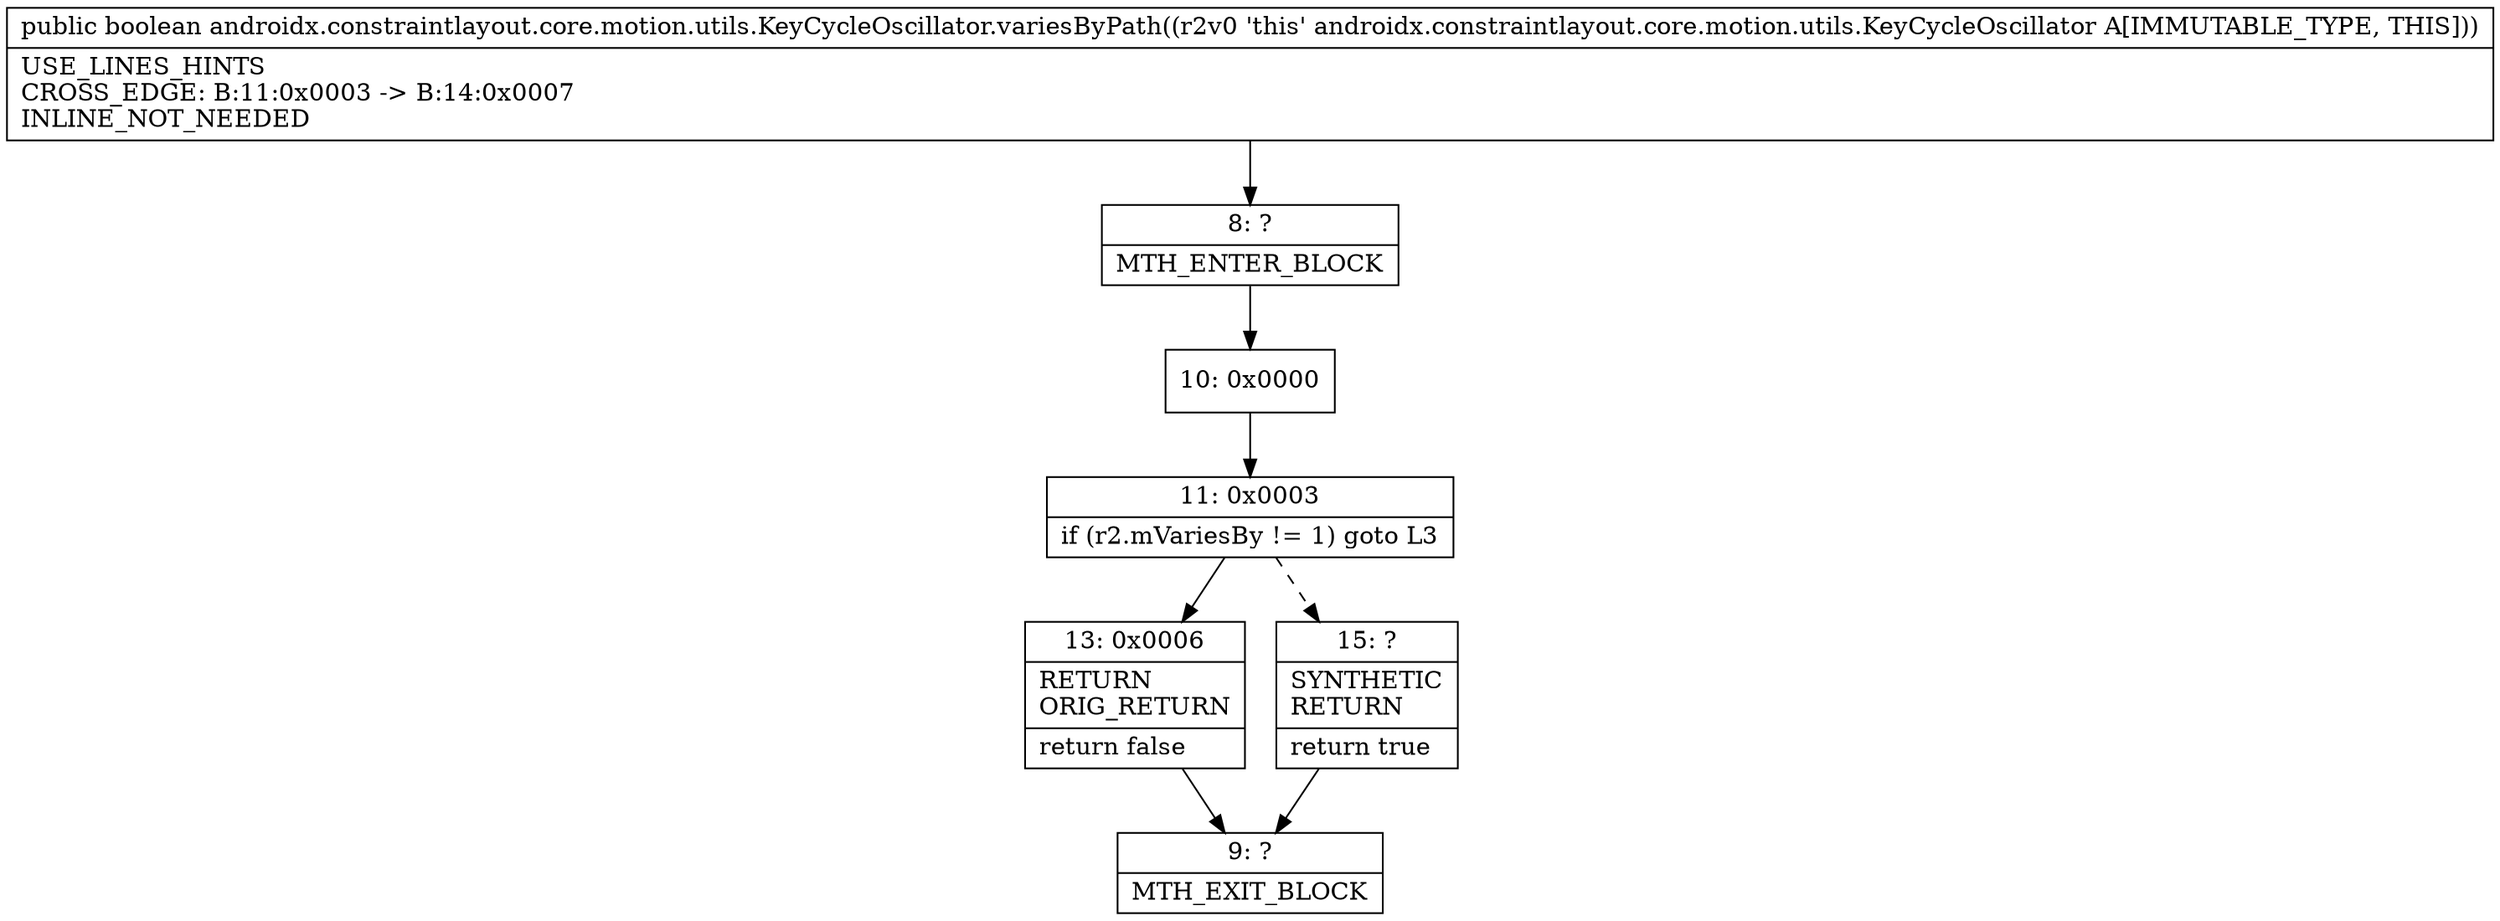 digraph "CFG forandroidx.constraintlayout.core.motion.utils.KeyCycleOscillator.variesByPath()Z" {
Node_8 [shape=record,label="{8\:\ ?|MTH_ENTER_BLOCK\l}"];
Node_10 [shape=record,label="{10\:\ 0x0000}"];
Node_11 [shape=record,label="{11\:\ 0x0003|if (r2.mVariesBy != 1) goto L3\l}"];
Node_13 [shape=record,label="{13\:\ 0x0006|RETURN\lORIG_RETURN\l|return false\l}"];
Node_9 [shape=record,label="{9\:\ ?|MTH_EXIT_BLOCK\l}"];
Node_15 [shape=record,label="{15\:\ ?|SYNTHETIC\lRETURN\l|return true\l}"];
MethodNode[shape=record,label="{public boolean androidx.constraintlayout.core.motion.utils.KeyCycleOscillator.variesByPath((r2v0 'this' androidx.constraintlayout.core.motion.utils.KeyCycleOscillator A[IMMUTABLE_TYPE, THIS]))  | USE_LINES_HINTS\lCROSS_EDGE: B:11:0x0003 \-\> B:14:0x0007\lINLINE_NOT_NEEDED\l}"];
MethodNode -> Node_8;Node_8 -> Node_10;
Node_10 -> Node_11;
Node_11 -> Node_13;
Node_11 -> Node_15[style=dashed];
Node_13 -> Node_9;
Node_15 -> Node_9;
}

